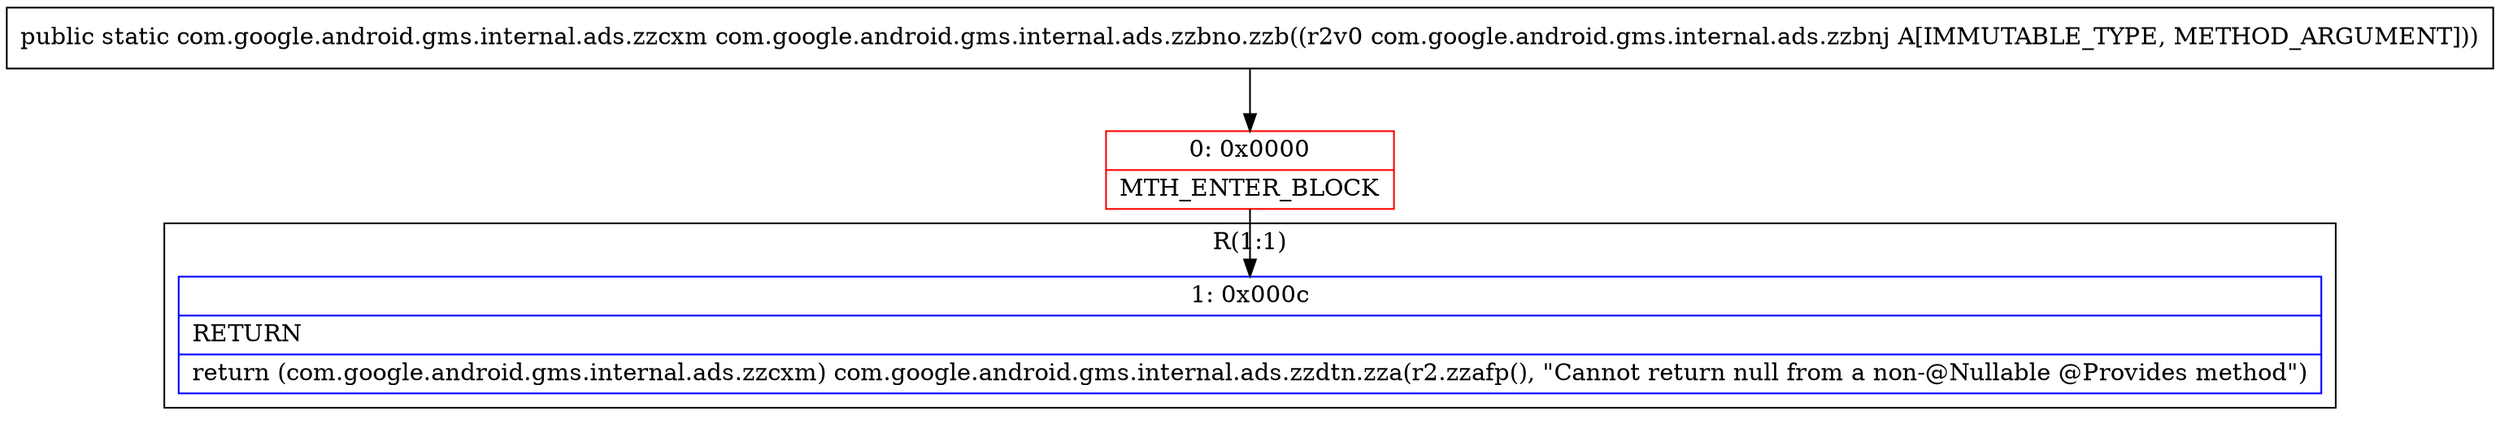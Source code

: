 digraph "CFG forcom.google.android.gms.internal.ads.zzbno.zzb(Lcom\/google\/android\/gms\/internal\/ads\/zzbnj;)Lcom\/google\/android\/gms\/internal\/ads\/zzcxm;" {
subgraph cluster_Region_787830746 {
label = "R(1:1)";
node [shape=record,color=blue];
Node_1 [shape=record,label="{1\:\ 0x000c|RETURN\l|return (com.google.android.gms.internal.ads.zzcxm) com.google.android.gms.internal.ads.zzdtn.zza(r2.zzafp(), \"Cannot return null from a non\-@Nullable @Provides method\")\l}"];
}
Node_0 [shape=record,color=red,label="{0\:\ 0x0000|MTH_ENTER_BLOCK\l}"];
MethodNode[shape=record,label="{public static com.google.android.gms.internal.ads.zzcxm com.google.android.gms.internal.ads.zzbno.zzb((r2v0 com.google.android.gms.internal.ads.zzbnj A[IMMUTABLE_TYPE, METHOD_ARGUMENT])) }"];
MethodNode -> Node_0;
Node_0 -> Node_1;
}

